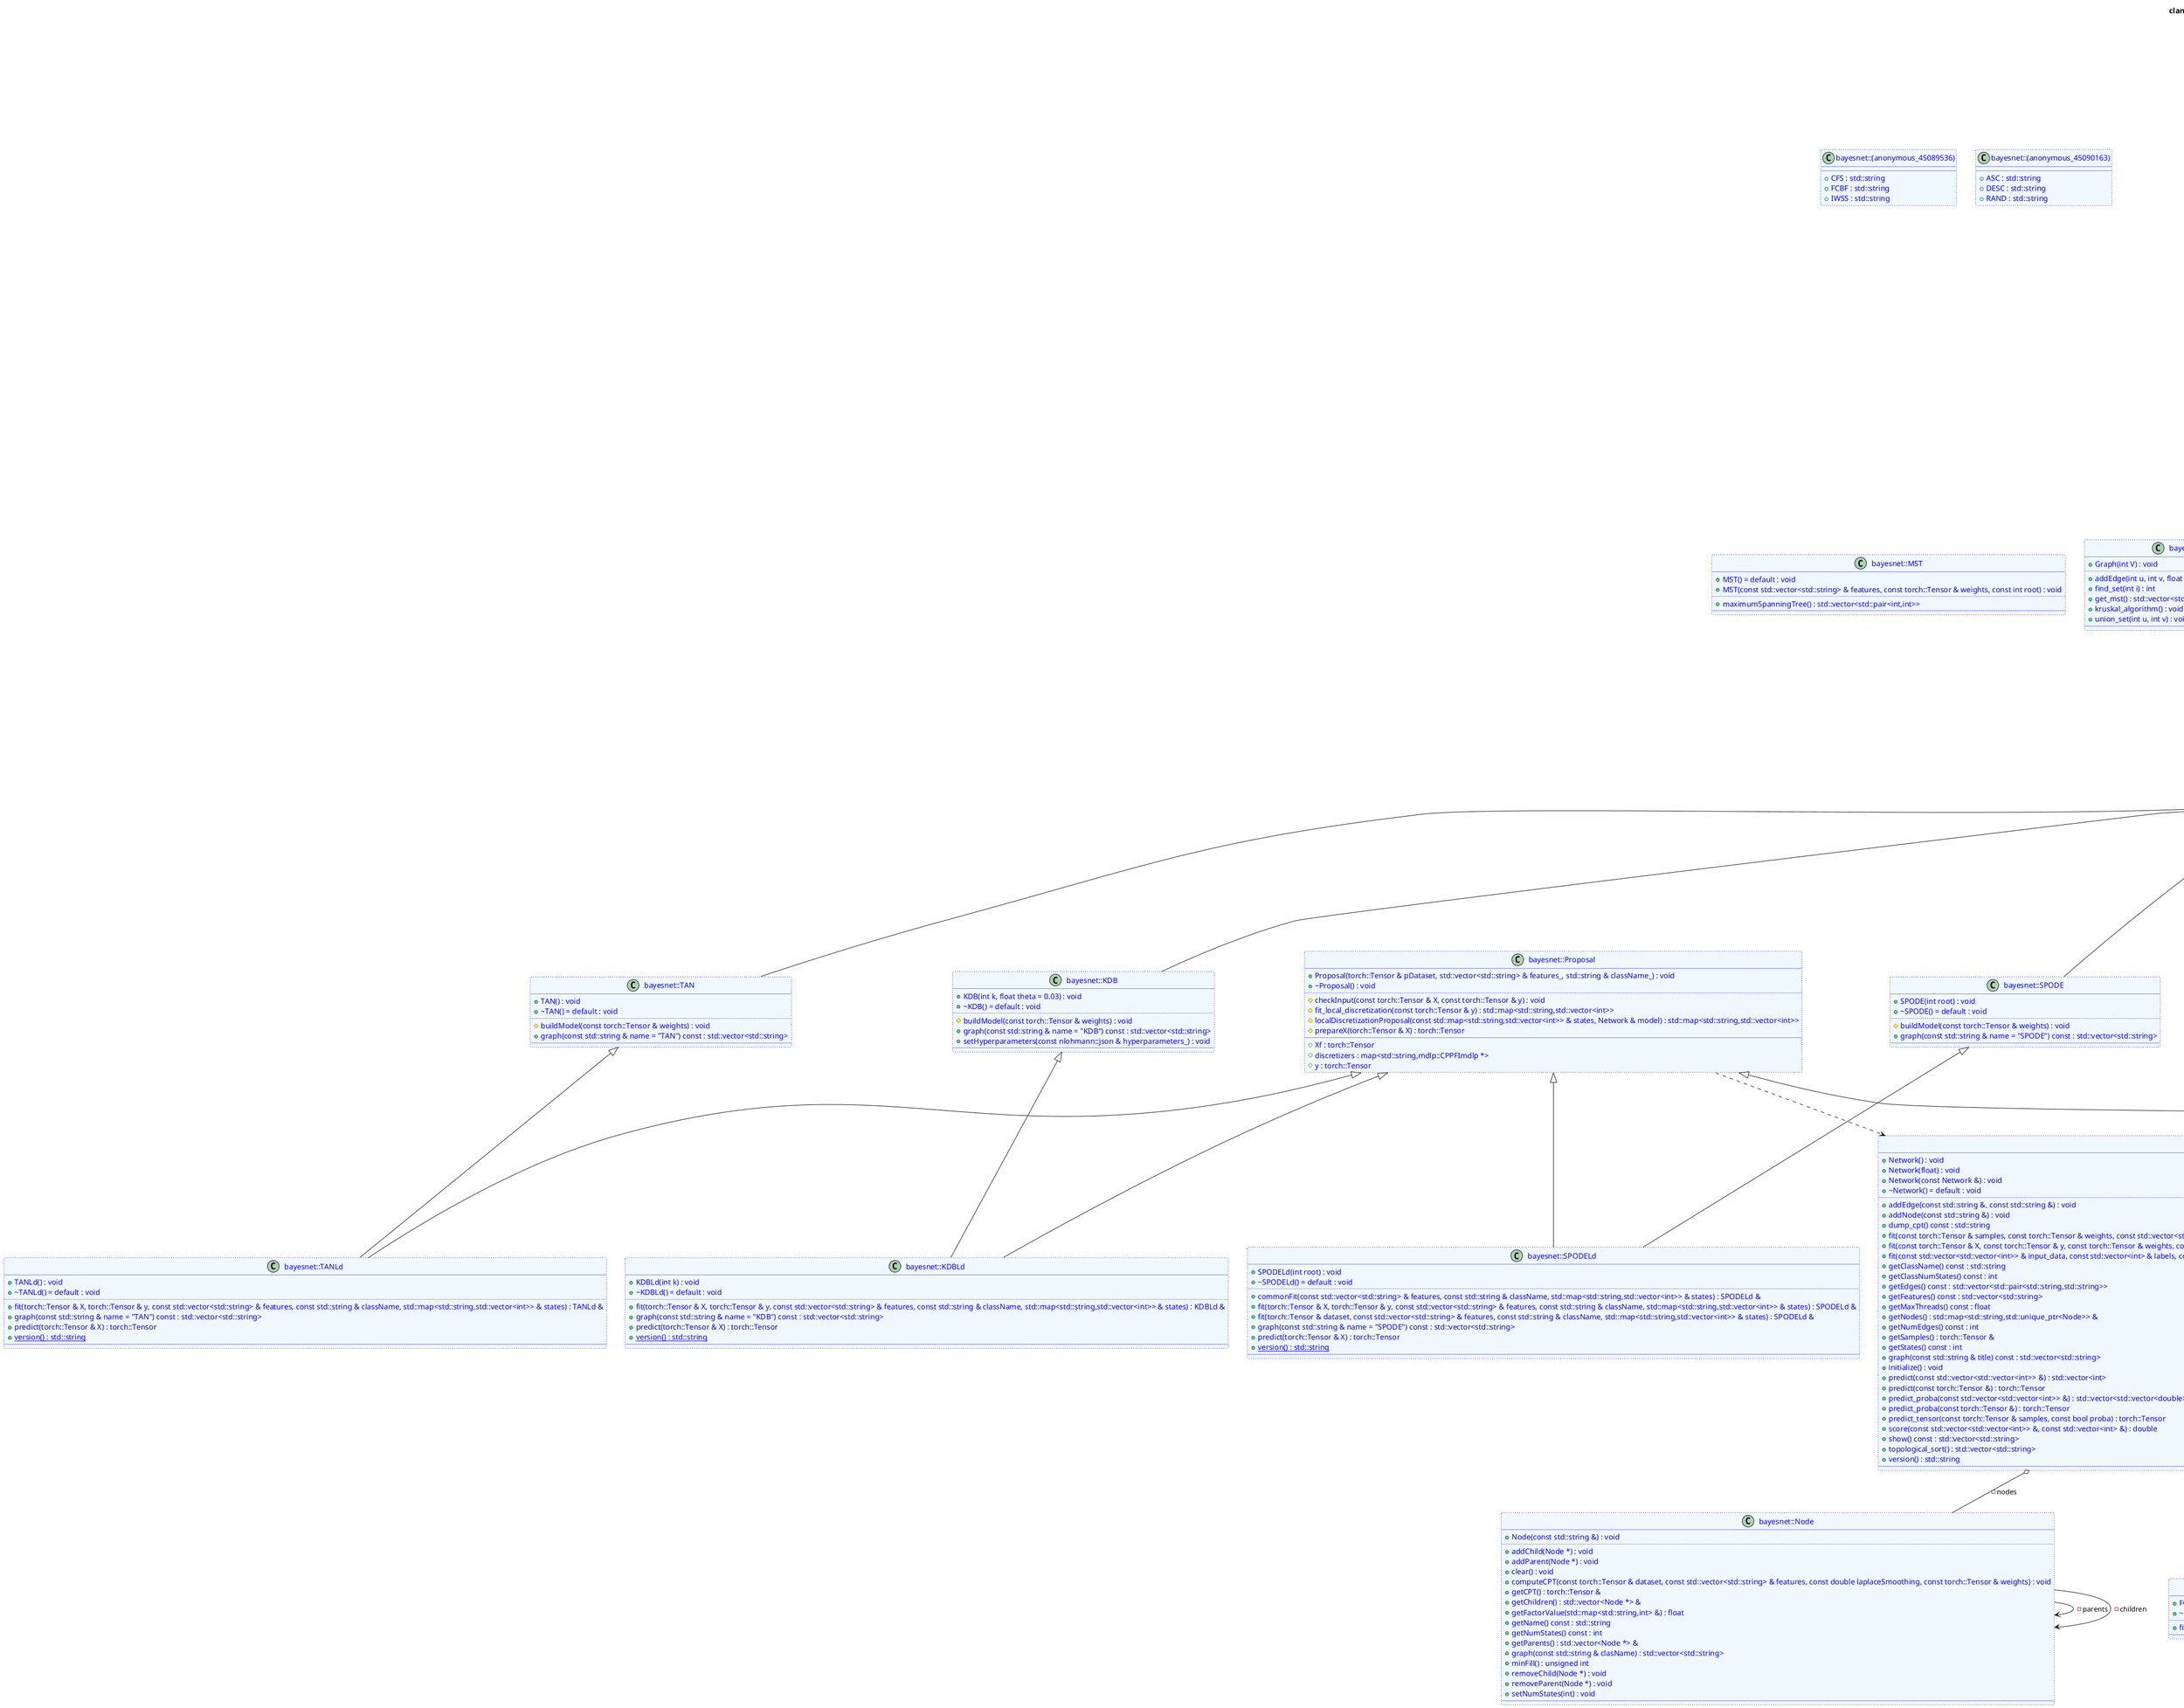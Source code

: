 @startuml
title clang-uml class diagram model
class "bayesnet::Metrics" as C_0000736965376885623323
class C_0000736965376885623323 #aliceblue;line:blue;line.dotted;text:blue {
+Metrics() = default : void
+Metrics(const torch::Tensor & samples, const std::vector<std::string> & features, const std::string & className, const int classNumStates) : void
+Metrics(const std::vector<std::vector<int>> & vsamples, const std::vector<int> & labels, const std::vector<std::string> & features, const std::string & className, const int classNumStates) : void
..
+SelectKBestWeighted(const torch::Tensor & weights, bool ascending = false, unsigned int k = 0) : std::vector<int>
+conditionalEdge(const torch::Tensor & weights) : torch::Tensor
+conditionalEdgeWeights(std::vector<float> & weights) : std::vector<float>
#doCombinations<T>(const std::vector<T> & source) : std::vector<std::pair<T, T> >
#entropy(const torch::Tensor & feature, const torch::Tensor & weights) : double
+getScoresKBest() const : std::vector<double>
+maximumSpanningTree(const std::vector<std::string> & features, const torch::Tensor & weights, const int root) : std::vector<std::pair<int,int>>
+mutualInformation(const torch::Tensor & firstFeature, const torch::Tensor & secondFeature, const torch::Tensor & weights) : double
#pop_first<T>(std::vector<T> & v) : T
__
#className : std::string
#features : std::vector<std::string>
#samples : torch::Tensor
}
class "bayesnet::Node" as C_0001303524929067080934
class C_0001303524929067080934 #aliceblue;line:blue;line.dotted;text:blue {
+Node(const std::string &) : void
..
+addChild(Node *) : void
+addParent(Node *) : void
+clear() : void
+computeCPT(const torch::Tensor & dataset, const std::vector<std::string> & features, const double laplaceSmoothing, const torch::Tensor & weights) : void
+getCPT() : torch::Tensor &
+getChildren() : std::vector<Node *> &
+getFactorValue(std::map<std::string,int> &) : float
+getName() const : std::string
+getNumStates() const : int
+getParents() : std::vector<Node *> &
+graph(const std::string & clasName) : std::vector<std::string>
+minFill() : unsigned int
+removeChild(Node *) : void
+removeParent(Node *) : void
+setNumStates(int) : void
__
}
class "bayesnet::Network" as C_0001186707649890429575
class C_0001186707649890429575 #aliceblue;line:blue;line.dotted;text:blue {
+Network() : void
+Network(float) : void
+Network(const Network &) : void
+~Network() = default : void
..
+addEdge(const std::string &, const std::string &) : void
+addNode(const std::string &) : void
+dump_cpt() const : std::string
+fit(const torch::Tensor & samples, const torch::Tensor & weights, const std::vector<std::string> & featureNames, const std::string & className, const std::map<std::string,std::vector<int>> & states) : void
+fit(const torch::Tensor & X, const torch::Tensor & y, const torch::Tensor & weights, const std::vector<std::string> & featureNames, const std::string & className, const std::map<std::string,std::vector<int>> & states) : void
+fit(const std::vector<std::vector<int>> & input_data, const std::vector<int> & labels, const std::vector<double> & weights, const std::vector<std::string> & featureNames, const std::string & className, const std::map<std::string,std::vector<int>> & states) : void
+getClassName() const : std::string
+getClassNumStates() const : int
+getEdges() const : std::vector<std::pair<std::string,std::string>>
+getFeatures() const : std::vector<std::string>
+getMaxThreads() const : float
+getNodes() : std::map<std::string,std::unique_ptr<Node>> &
+getNumEdges() const : int
+getSamples() : torch::Tensor &
+getStates() const : int
+graph(const std::string & title) const : std::vector<std::string>
+initialize() : void
+predict(const std::vector<std::vector<int>> &) : std::vector<int>
+predict(const torch::Tensor &) : torch::Tensor
+predict_proba(const std::vector<std::vector<int>> &) : std::vector<std::vector<double>>
+predict_proba(const torch::Tensor &) : torch::Tensor
+predict_tensor(const torch::Tensor & samples, const bool proba) : torch::Tensor
+score(const std::vector<std::vector<int>> &, const std::vector<int> &) : double
+show() const : std::vector<std::string>
+topological_sort() : std::vector<std::string>
+version() : std::string
__
}
enum "bayesnet::status_t" as C_0000738420730783851375
enum C_0000738420730783851375 {
NORMAL
WARNING
ERROR
}
abstract "bayesnet::BaseClassifier" as C_0000327135989451974539
abstract C_0000327135989451974539 #aliceblue;line:blue;line.dotted;text:blue {
+~BaseClassifier() = default : void
..
{abstract} +dump_cpt() const = 0 : std::string
{abstract} +fit(torch::Tensor & X, torch::Tensor & y, const std::vector<std::string> & features, const std::string & className, std::map<std::string,std::vector<int>> & states) = 0 : BaseClassifier &
{abstract} +fit(torch::Tensor & dataset, const std::vector<std::string> & features, const std::string & className, std::map<std::string,std::vector<int>> & states) = 0 : BaseClassifier &
{abstract} +fit(torch::Tensor & dataset, const std::vector<std::string> & features, const std::string & className, std::map<std::string,std::vector<int>> & states, const torch::Tensor & weights) = 0 : BaseClassifier &
{abstract} +fit(std::vector<std::vector<int>> & X, std::vector<int> & y, const std::vector<std::string> & features, const std::string & className, std::map<std::string,std::vector<int>> & states) = 0 : BaseClassifier &
{abstract} +getClassNumStates() const = 0 : int
{abstract} +getNotes() const = 0 : std::vector<std::string>
{abstract} +getNumberOfEdges() const = 0 : int
{abstract} +getNumberOfNodes() const = 0 : int
{abstract} +getNumberOfStates() const = 0 : int
{abstract} +getStatus() const = 0 : status_t
+getValidHyperparameters() : std::vector<std::string> &
{abstract} +getVersion() = 0 : std::string
{abstract} +graph(const std::string & title = "") const = 0 : std::vector<std::string>
{abstract} +predict(std::vector<std::vector<int>> & X) = 0 : std::vector<int>
{abstract} +predict(torch::Tensor & X) = 0 : torch::Tensor
{abstract} +predict_proba(std::vector<std::vector<int>> & X) = 0 : std::vector<std::vector<double>>
{abstract} +predict_proba(torch::Tensor & X) = 0 : torch::Tensor
{abstract} +score(std::vector<std::vector<int>> & X, std::vector<int> & y) = 0 : float
{abstract} +score(torch::Tensor & X, torch::Tensor & y) = 0 : float
{abstract} +setHyperparameters(const nlohmann::json & hyperparameters) = 0 : void
{abstract} +show() const = 0 : std::vector<std::string>
{abstract} +topological_order() = 0 : std::vector<std::string>
{abstract} #trainModel(const torch::Tensor & weights) = 0 : void
__
#validHyperparameters : std::vector<std::string>
}
abstract "bayesnet::Classifier" as C_0002043996622900301644
abstract C_0002043996622900301644 #aliceblue;line:blue;line.dotted;text:blue {
+Classifier(Network model) : void
+~Classifier() = default : void
..
+addNodes() : void
#buildDataset(torch::Tensor & y) : void
{abstract} #buildModel(const torch::Tensor & weights) = 0 : void
#checkFitParameters() : void
+dump_cpt() const : std::string
+fit(torch::Tensor & X, torch::Tensor & y, const std::vector<std::string> & features, const std::string & className, std::map<std::string,std::vector<int>> & states) : Classifier &
+fit(std::vector<std::vector<int>> & X, std::vector<int> & y, const std::vector<std::string> & features, const std::string & className, std::map<std::string,std::vector<int>> & states) : Classifier &
+fit(torch::Tensor & dataset, const std::vector<std::string> & features, const std::string & className, std::map<std::string,std::vector<int>> & states) : Classifier &
+fit(torch::Tensor & dataset, const std::vector<std::string> & features, const std::string & className, std::map<std::string,std::vector<int>> & states, const torch::Tensor & weights) : Classifier &
+getClassNumStates() const : int
+getNotes() const : std::vector<std::string>
+getNumberOfEdges() const : int
+getNumberOfNodes() const : int
+getNumberOfStates() const : int
+getStatus() const : status_t
+getVersion() : std::string
+predict(std::vector<std::vector<int>> & X) : std::vector<int>
+predict(torch::Tensor & X) : torch::Tensor
+predict_proba(std::vector<std::vector<int>> & X) : std::vector<std::vector<double>>
+predict_proba(torch::Tensor & X) : torch::Tensor
+score(torch::Tensor & X, torch::Tensor & y) : float
+score(std::vector<std::vector<int>> & X, std::vector<int> & y) : float
+setHyperparameters(const nlohmann::json & hyperparameters) : void
+show() const : std::vector<std::string>
+topological_order() : std::vector<std::string>
#trainModel(const torch::Tensor & weights) : void
__
#className : std::string
#dataset : torch::Tensor
#features : std::vector<std::string>
#fitted : bool
#m : unsigned int
#metrics : Metrics
#model : Network
#n : unsigned int
#notes : std::vector<std::string>
#states : std::map<std::string,std::vector<int>>
#status : status_t
}
class "bayesnet::KDB" as C_0001112865019015250005
class C_0001112865019015250005 #aliceblue;line:blue;line.dotted;text:blue {
+KDB(int k, float theta = 0.03) : void
+~KDB() = default : void
..
#buildModel(const torch::Tensor & weights) : void
+graph(const std::string & name = "KDB") const : std::vector<std::string>
+setHyperparameters(const nlohmann::json & hyperparameters_) : void
__
}
class "bayesnet::TAN" as C_0001760994424884323017
class C_0001760994424884323017 #aliceblue;line:blue;line.dotted;text:blue {
+TAN() : void
+~TAN() = default : void
..
#buildModel(const torch::Tensor & weights) : void
+graph(const std::string & name = "TAN") const : std::vector<std::string>
__
}
class "bayesnet::Proposal" as C_0002219995589162262979
class C_0002219995589162262979 #aliceblue;line:blue;line.dotted;text:blue {
+Proposal(torch::Tensor & pDataset, std::vector<std::string> & features_, std::string & className_) : void
+~Proposal() : void
..
#checkInput(const torch::Tensor & X, const torch::Tensor & y) : void
#fit_local_discretization(const torch::Tensor & y) : std::map<std::string,std::vector<int>>
#localDiscretizationProposal(const std::map<std::string,std::vector<int>> & states, Network & model) : std::map<std::string,std::vector<int>>
#prepareX(torch::Tensor & X) : torch::Tensor
__
#Xf : torch::Tensor
#discretizers : map<std::string,mdlp::CPPFImdlp *>
#y : torch::Tensor
}
class "bayesnet::TANLd" as C_0001668829096702037834
class C_0001668829096702037834 #aliceblue;line:blue;line.dotted;text:blue {
+TANLd() : void
+~TANLd() = default : void
..
+fit(torch::Tensor & X, torch::Tensor & y, const std::vector<std::string> & features, const std::string & className, std::map<std::string,std::vector<int>> & states) : TANLd &
+graph(const std::string & name = "TAN") const : std::vector<std::string>
+predict(torch::Tensor & X) : torch::Tensor
{static} +version() : std::string
__
}
abstract "bayesnet::FeatureSelect" as C_0001695326193250580823
abstract C_0001695326193250580823 #aliceblue;line:blue;line.dotted;text:blue {
+FeatureSelect(const torch::Tensor & samples, const std::vector<std::string> & features, const std::string & className, const int maxFeatures, const int classNumStates, const torch::Tensor & weights) : void
+~FeatureSelect() : void
..
#computeMeritCFS() : double
#computeSuFeatures(const int a, const int b) : double
#computeSuLabels() : void
{abstract} +fit() = 0 : void
+getFeatures() const : std::vector<int>
+getScores() const : std::vector<double>
#initialize() : void
#symmetricalUncertainty(int a, int b) : double
__
#fitted : bool
#maxFeatures : int
#selectedFeatures : std::vector<int>
#selectedScores : std::vector<double>
#suFeatures : std::map<std::pair<int,int>,double>
#suLabels : std::vector<double>
#weights : const torch::Tensor &
}
class "bayesnet::CFS" as C_0000011627355691342494
class C_0000011627355691342494 #aliceblue;line:blue;line.dotted;text:blue {
+CFS(const torch::Tensor & samples, const std::vector<std::string> & features, const std::string & className, const int maxFeatures, const int classNumStates, const torch::Tensor & weights) : void
+~CFS() : void
..
+fit() : void
__
}
class "bayesnet::FCBF" as C_0000144682015341746929
class C_0000144682015341746929 #aliceblue;line:blue;line.dotted;text:blue {
+FCBF(const torch::Tensor & samples, const std::vector<std::string> & features, const std::string & className, const int maxFeatures, const int classNumStates, const torch::Tensor & weights, const double threshold) : void
+~FCBF() : void
..
+fit() : void
__
}
class "bayesnet::IWSS" as C_0000008268514674428553
class C_0000008268514674428553 #aliceblue;line:blue;line.dotted;text:blue {
+IWSS(const torch::Tensor & samples, const std::vector<std::string> & features, const std::string & className, const int maxFeatures, const int classNumStates, const torch::Tensor & weights, const double threshold) : void
+~IWSS() : void
..
+fit() : void
__
}
class "bayesnet::SPODE" as C_0000512022813807538451
class C_0000512022813807538451 #aliceblue;line:blue;line.dotted;text:blue {
+SPODE(int root) : void
+~SPODE() = default : void
..
#buildModel(const torch::Tensor & weights) : void
+graph(const std::string & name = "SPODE") const : std::vector<std::string>
__
}
class "bayesnet::Ensemble" as C_0001985241386355360576
class C_0001985241386355360576 #aliceblue;line:blue;line.dotted;text:blue {
+Ensemble(bool predict_voting = true) : void
+~Ensemble() = default : void
..
#compute_arg_max(std::vector<std::vector<double>> & X) : std::vector<int>
#compute_arg_max(torch::Tensor & X) : torch::Tensor
+dump_cpt() const : std::string
+getNumberOfEdges() const : int
+getNumberOfNodes() const : int
+getNumberOfStates() const : int
+graph(const std::string & title) const : std::vector<std::string>
+predict(std::vector<std::vector<int>> & X) : std::vector<int>
+predict(torch::Tensor & X) : torch::Tensor
#predict_average_proba(torch::Tensor & X) : torch::Tensor
#predict_average_proba(std::vector<std::vector<int>> & X) : std::vector<std::vector<double>>
#predict_average_voting(torch::Tensor & X) : torch::Tensor
#predict_average_voting(std::vector<std::vector<int>> & X) : std::vector<std::vector<double>>
+predict_proba(std::vector<std::vector<int>> & X) : std::vector<std::vector<double>>
+predict_proba(torch::Tensor & X) : torch::Tensor
+score(std::vector<std::vector<int>> & X, std::vector<int> & y) : float
+score(torch::Tensor & X, torch::Tensor & y) : float
+show() const : std::vector<std::string>
+topological_order() : std::vector<std::string>
#trainModel(const torch::Tensor & weights) : void
#voting(torch::Tensor & votes) : torch::Tensor
__
#models : std::vector<std::unique_ptr<Classifier>>
#n_models : unsigned int
#predict_voting : bool
#significanceModels : std::vector<double>
}
class "bayesnet::(anonymous_45089536)" as C_0001186398587753535158
class C_0001186398587753535158 #aliceblue;line:blue;line.dotted;text:blue {
__
+CFS : std::string
+FCBF : std::string
+IWSS : std::string
}
class "bayesnet::(anonymous_45090163)" as C_0000602764946063116717
class C_0000602764946063116717 #aliceblue;line:blue;line.dotted;text:blue {
__
+ASC : std::string
+DESC : std::string
+RAND : std::string
}
class "bayesnet::BoostAODE" as C_0000358471592399852382
class C_0000358471592399852382 #aliceblue;line:blue;line.dotted;text:blue {
+BoostAODE(bool predict_voting = false) : void
+~BoostAODE() = default : void
..
#buildModel(const torch::Tensor & weights) : void
+graph(const std::string & title = "BoostAODE") const : std::vector<std::string>
+setHyperparameters(const nlohmann::json & hyperparameters_) : void
#trainModel(const torch::Tensor & weights) : void
__
}
class "bayesnet::MST" as C_0000131858426172291700
class C_0000131858426172291700 #aliceblue;line:blue;line.dotted;text:blue {
+MST() = default : void
+MST(const std::vector<std::string> & features, const torch::Tensor & weights, const int root) : void
..
+maximumSpanningTree() : std::vector<std::pair<int,int>>
__
}
class "bayesnet::Graph" as C_0001197041682001898467
class C_0001197041682001898467 #aliceblue;line:blue;line.dotted;text:blue {
+Graph(int V) : void
..
+addEdge(int u, int v, float wt) : void
+find_set(int i) : int
+get_mst() : std::vector<std::pair<float,std::pair<int,int>>>
+kruskal_algorithm() : void
+union_set(int u, int v) : void
__
}
class "bayesnet::KDBLd" as C_0000344502277874806837
class C_0000344502277874806837 #aliceblue;line:blue;line.dotted;text:blue {
+KDBLd(int k) : void
+~KDBLd() = default : void
..
+fit(torch::Tensor & X, torch::Tensor & y, const std::vector<std::string> & features, const std::string & className, std::map<std::string,std::vector<int>> & states) : KDBLd &
+graph(const std::string & name = "KDB") const : std::vector<std::string>
+predict(torch::Tensor & X) : torch::Tensor
{static} +version() : std::string
__
}
class "bayesnet::AODE" as C_0000786111576121788282
class C_0000786111576121788282 #aliceblue;line:blue;line.dotted;text:blue {
+AODE(bool predict_voting = false) : void
+~AODE() : void
..
#buildModel(const torch::Tensor & weights) : void
+graph(const std::string & title = "AODE") const : std::vector<std::string>
+setHyperparameters(const nlohmann::json & hyperparameters) : void
__
}
class "bayesnet::SPODELd" as C_0001369655639257755354
class C_0001369655639257755354 #aliceblue;line:blue;line.dotted;text:blue {
+SPODELd(int root) : void
+~SPODELd() = default : void
..
+commonFit(const std::vector<std::string> & features, const std::string & className, std::map<std::string,std::vector<int>> & states) : SPODELd &
+fit(torch::Tensor & X, torch::Tensor & y, const std::vector<std::string> & features, const std::string & className, std::map<std::string,std::vector<int>> & states) : SPODELd &
+fit(torch::Tensor & dataset, const std::vector<std::string> & features, const std::string & className, std::map<std::string,std::vector<int>> & states) : SPODELd &
+graph(const std::string & name = "SPODE") const : std::vector<std::string>
+predict(torch::Tensor & X) : torch::Tensor
{static} +version() : std::string
__
}
class "bayesnet::AODELd" as C_0000487273479333793647
class C_0000487273479333793647 #aliceblue;line:blue;line.dotted;text:blue {
+AODELd(bool predict_voting = true) : void
+~AODELd() = default : void
..
#buildModel(const torch::Tensor & weights) : void
+fit(torch::Tensor & X_, torch::Tensor & y_, const std::vector<std::string> & features_, const std::string & className_, std::map<std::string,std::vector<int>> & states_) : AODELd &
+graph(const std::string & name = "AODELd") const : std::vector<std::string>
#trainModel(const torch::Tensor & weights) : void
__
}
C_0001303524929067080934 --> C_0001303524929067080934 : -parents
C_0001303524929067080934 --> C_0001303524929067080934 : -children
C_0001186707649890429575 o-- C_0001303524929067080934 : -nodes
C_0000327135989451974539 ..> C_0000738420730783851375
C_0002043996622900301644 o-- C_0001186707649890429575 : #model
C_0002043996622900301644 o-- C_0000736965376885623323 : #metrics
C_0002043996622900301644 o-- C_0000738420730783851375 : #status
C_0000327135989451974539 <|-- C_0002043996622900301644
C_0002043996622900301644 <|-- C_0001112865019015250005
C_0002043996622900301644 <|-- C_0001760994424884323017
C_0002219995589162262979 ..> C_0001186707649890429575
C_0001760994424884323017 <|-- C_0001668829096702037834
C_0002219995589162262979 <|-- C_0001668829096702037834
C_0000736965376885623323 <|-- C_0001695326193250580823
C_0001695326193250580823 <|-- C_0000011627355691342494
C_0001695326193250580823 <|-- C_0000144682015341746929
C_0001695326193250580823 <|-- C_0000008268514674428553
C_0002043996622900301644 <|-- C_0000512022813807538451
C_0001985241386355360576 o-- C_0002043996622900301644 : #models
C_0002043996622900301644 <|-- C_0001985241386355360576
C_0000358471592399852382 --> C_0001695326193250580823 : -featureSelector
C_0001985241386355360576 <|-- C_0000358471592399852382
C_0001112865019015250005 <|-- C_0000344502277874806837
C_0002219995589162262979 <|-- C_0000344502277874806837
C_0001985241386355360576 <|-- C_0000786111576121788282
C_0000512022813807538451 <|-- C_0001369655639257755354
C_0002219995589162262979 <|-- C_0001369655639257755354
C_0001985241386355360576 <|-- C_0000487273479333793647
C_0002219995589162262979 <|-- C_0000487273479333793647

'Generated with clang-uml, version 0.5.1
'LLVM version clang version 17.0.6 (Fedora 17.0.6-2.fc39)
@enduml
